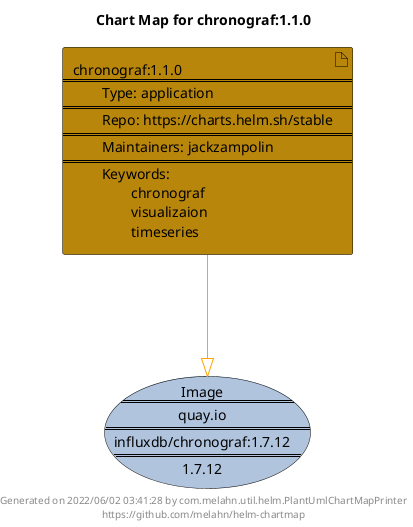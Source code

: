 @startuml
skinparam linetype ortho
skinparam backgroundColor white
skinparam usecaseBorderColor black
skinparam usecaseArrowColor LightSlateGray
skinparam artifactBorderColor black
skinparam artifactArrowColor LightSlateGray

title Chart Map for chronograf:1.1.0

'There is one referenced Helm Chart
artifact "chronograf:1.1.0\n====\n\tType: application\n====\n\tRepo: https://charts.helm.sh/stable\n====\n\tMaintainers: jackzampolin\n====\n\tKeywords: \n\t\tchronograf\n\t\tvisualizaion\n\t\ttimeseries" as chronograf_1_1_0 #DarkGoldenRod

'There is one referenced Docker Image
usecase "Image\n====\nquay.io\n====\ninfluxdb/chronograf:1.7.12\n====\n1.7.12" as quay_io_influxdb_chronograf_1_7_12 #LightSteelBlue

'Chart Dependencies
chronograf_1_1_0--[#orange]-|>quay_io_influxdb_chronograf_1_7_12

center footer Generated on 2022/06/02 03:41:28 by com.melahn.util.helm.PlantUmlChartMapPrinter\nhttps://github.com/melahn/helm-chartmap
@enduml
